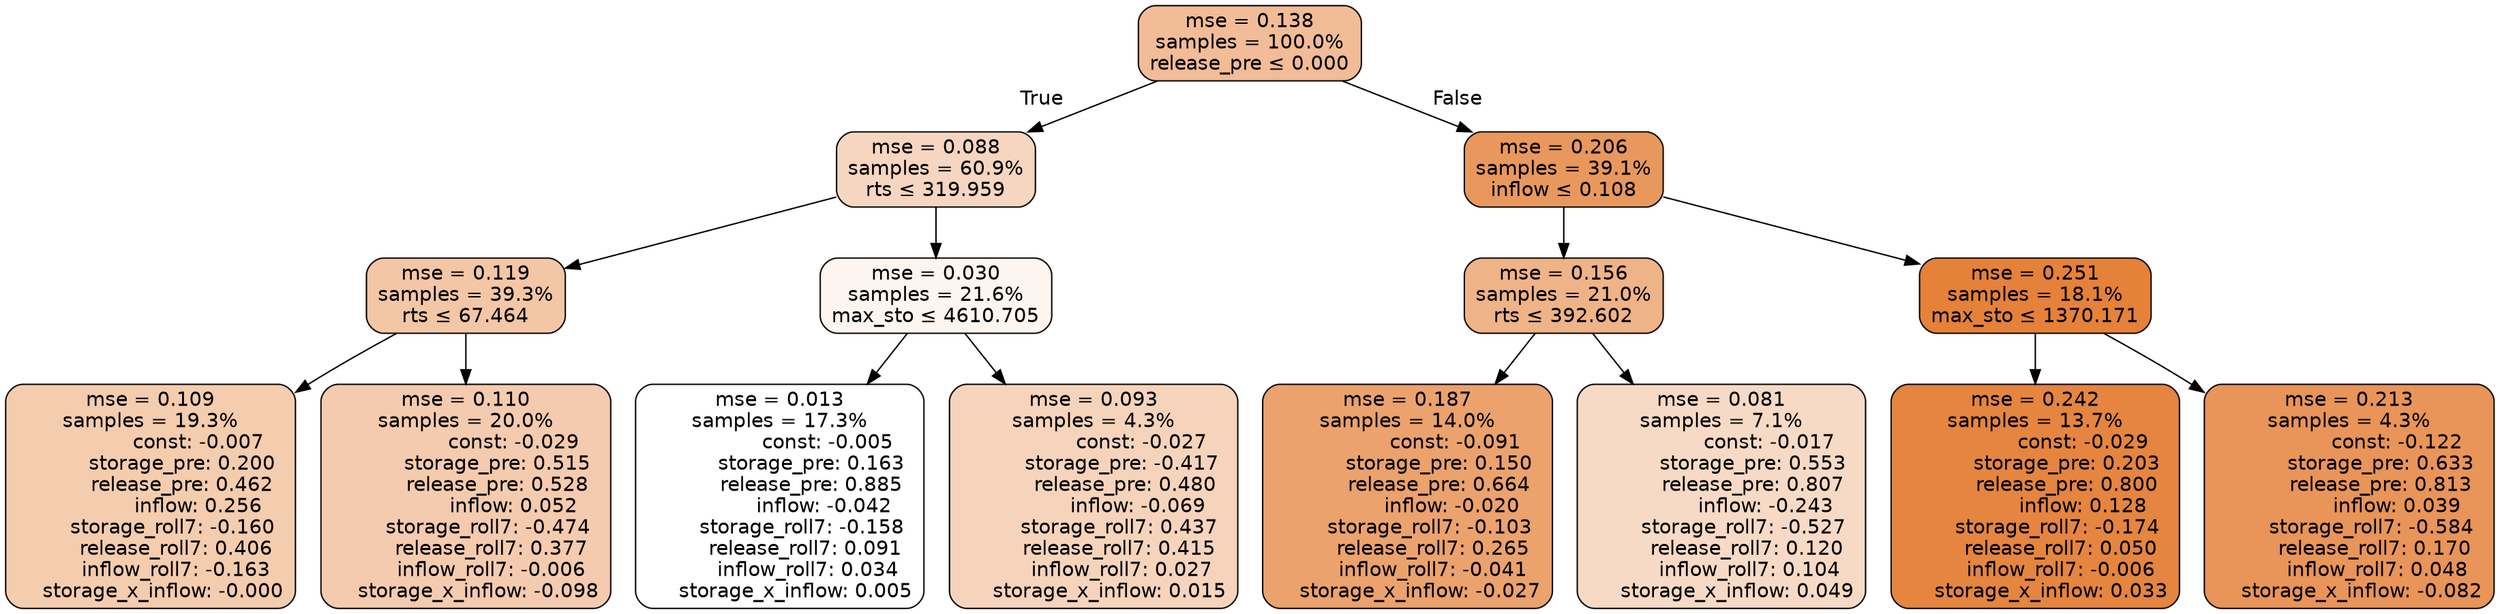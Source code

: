 digraph tree {
bgcolor="transparent"
node [shape=rectangle, style="filled, rounded", color="black", fontname=helvetica] ;
edge [fontname=helvetica] ;
	"0" [label="mse = 0.138
samples = 100.0%
release_pre &le; 0.000", fillcolor="#f1bc97"]
	"1" [label="mse = 0.088
samples = 60.9%
rts &le; 319.959", fillcolor="#f6d6c0"]
	"2" [label="mse = 0.119
samples = 39.3%
rts &le; 67.464", fillcolor="#f3c6a6"]
	"3" [label="mse = 0.109
samples = 19.3%
               const: -0.007
          storage_pre: 0.200
          release_pre: 0.462
               inflow: 0.256
       storage_roll7: -0.160
        release_roll7: 0.406
        inflow_roll7: -0.163
    storage_x_inflow: -0.000", fillcolor="#f4ccae"]
	"4" [label="mse = 0.110
samples = 20.0%
               const: -0.029
          storage_pre: 0.515
          release_pre: 0.528
               inflow: 0.052
       storage_roll7: -0.474
        release_roll7: 0.377
        inflow_roll7: -0.006
    storage_x_inflow: -0.098", fillcolor="#f4cbae"]
	"5" [label="mse = 0.030
samples = 21.6%
max_sto &le; 4610.705", fillcolor="#fdf5f0"]
	"6" [label="mse = 0.013
samples = 17.3%
               const: -0.005
          storage_pre: 0.163
          release_pre: 0.885
              inflow: -0.042
       storage_roll7: -0.158
        release_roll7: 0.091
         inflow_roll7: 0.034
     storage_x_inflow: 0.005", fillcolor="#ffffff"]
	"7" [label="mse = 0.093
samples = 4.3%
               const: -0.027
         storage_pre: -0.417
          release_pre: 0.480
              inflow: -0.069
        storage_roll7: 0.437
        release_roll7: 0.415
         inflow_roll7: 0.027
     storage_x_inflow: 0.015", fillcolor="#f6d4bc"]
	"8" [label="mse = 0.206
samples = 39.1%
inflow &le; 0.108", fillcolor="#e9985d"]
	"9" [label="mse = 0.156
samples = 21.0%
rts &le; 392.602", fillcolor="#efb388"]
	"10" [label="mse = 0.187
samples = 14.0%
               const: -0.091
          storage_pre: 0.150
          release_pre: 0.664
              inflow: -0.020
       storage_roll7: -0.103
        release_roll7: 0.265
        inflow_roll7: -0.041
    storage_x_inflow: -0.027", fillcolor="#eba26d"]
	"11" [label="mse = 0.081
samples = 7.1%
               const: -0.017
          storage_pre: 0.553
          release_pre: 0.807
              inflow: -0.243
       storage_roll7: -0.527
        release_roll7: 0.120
         inflow_roll7: 0.104
     storage_x_inflow: 0.049", fillcolor="#f7dac5"]
	"12" [label="mse = 0.251
samples = 18.1%
max_sto &le; 1370.171", fillcolor="#e58139"]
	"13" [label="mse = 0.242
samples = 13.7%
               const: -0.029
          storage_pre: 0.203
          release_pre: 0.800
               inflow: 0.128
       storage_roll7: -0.174
        release_roll7: 0.050
        inflow_roll7: -0.006
     storage_x_inflow: 0.033", fillcolor="#e5853f"]
	"14" [label="mse = 0.213
samples = 4.3%
               const: -0.122
          storage_pre: 0.633
          release_pre: 0.813
               inflow: 0.039
       storage_roll7: -0.584
        release_roll7: 0.170
         inflow_roll7: 0.048
    storage_x_inflow: -0.082", fillcolor="#e99458"]

	"0" -> "1" [labeldistance=2.5, labelangle=45, headlabel="True"]
	"1" -> "2"
	"2" -> "3"
	"2" -> "4"
	"1" -> "5"
	"5" -> "6"
	"5" -> "7"
	"0" -> "8" [labeldistance=2.5, labelangle=-45, headlabel="False"]
	"8" -> "9"
	"9" -> "10"
	"9" -> "11"
	"8" -> "12"
	"12" -> "13"
	"12" -> "14"
}